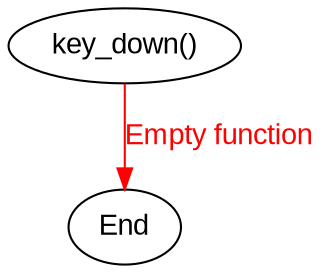 digraph key_down {
    rankdir=TB;
    node [shape=box, fontname=Arial];
    edge [fontname=Arial];

    start [label="key_down()", shape=ellipse];
    end [label="End", shape=ellipse];
    
    start -> end [label="Empty function", color=red, fontcolor=red];
}